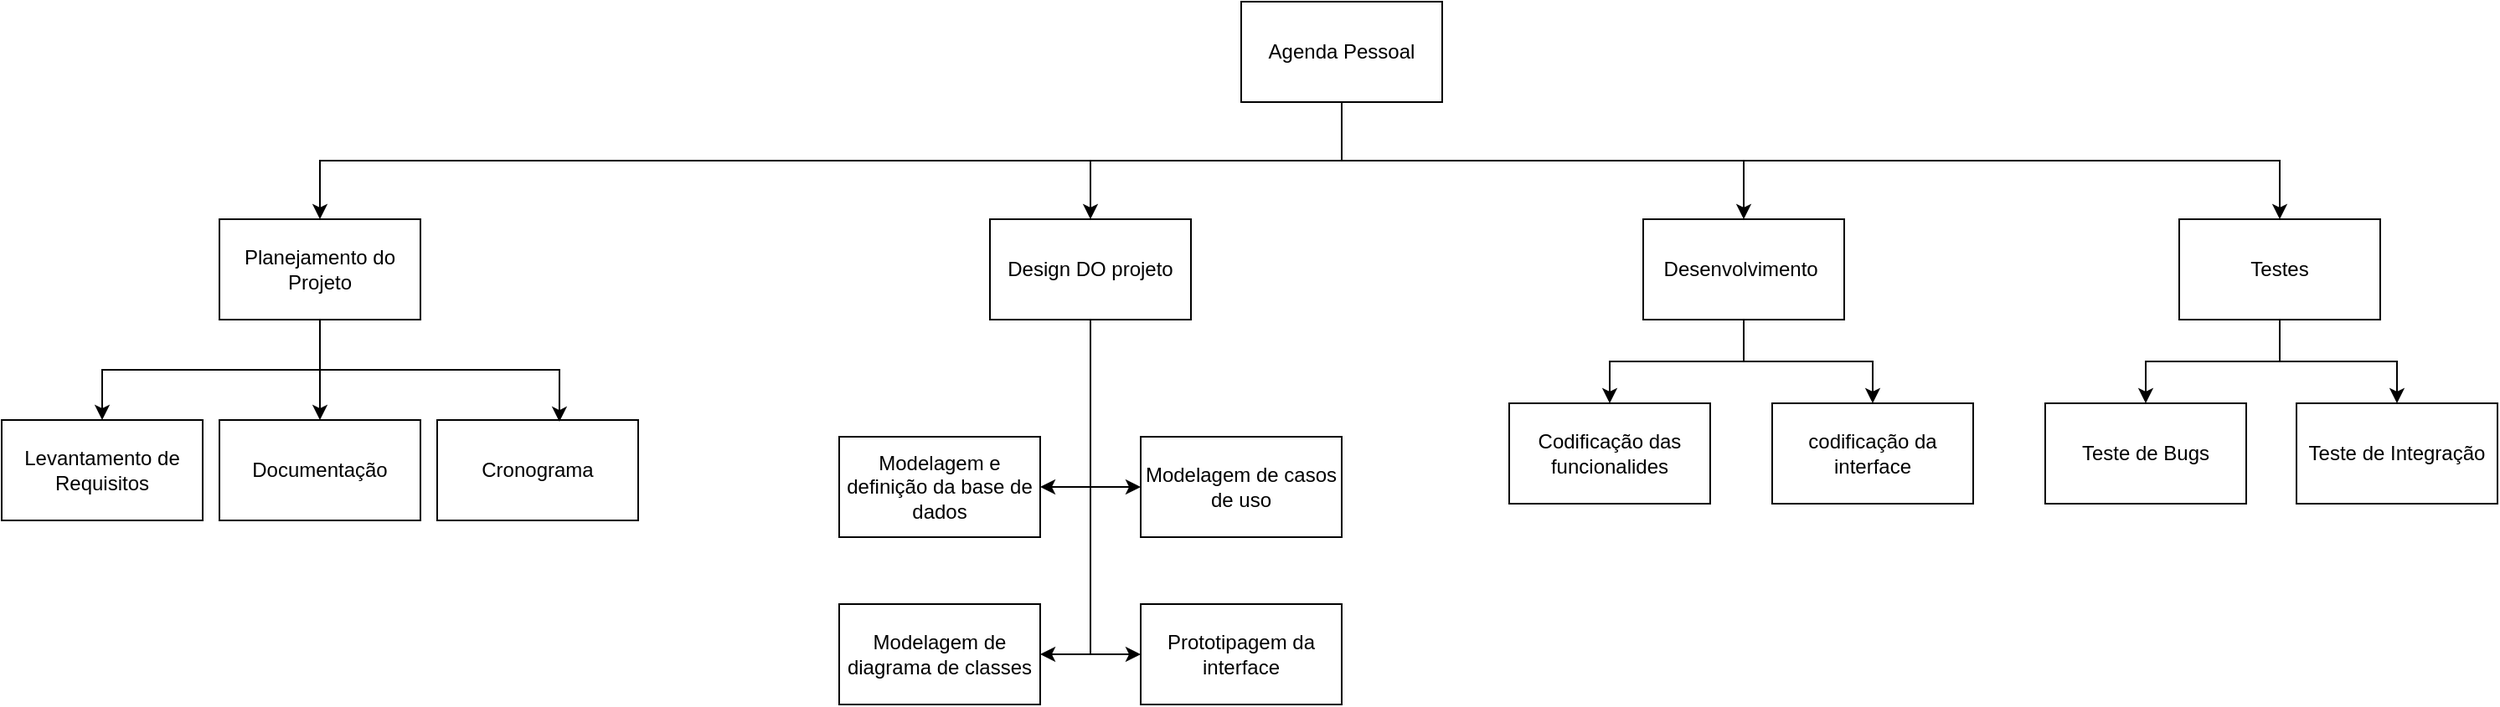 <mxfile version="27.0.8">
  <diagram id="prtHgNgQTEPvFCAcTncT" name="Page-1">
    <mxGraphModel dx="2245" dy="794" grid="1" gridSize="10" guides="1" tooltips="1" connect="1" arrows="1" fold="1" page="1" pageScale="1" pageWidth="827" pageHeight="1169" math="0" shadow="0">
      <root>
        <mxCell id="0" />
        <mxCell id="1" parent="0" />
        <mxCell id="_UiihJvo3bzL0BCgovEB-28" style="edgeStyle=orthogonalEdgeStyle;rounded=0;orthogonalLoop=1;jettySize=auto;html=1;exitX=0.5;exitY=1;exitDx=0;exitDy=0;entryX=0.5;entryY=0;entryDx=0;entryDy=0;" edge="1" parent="1" source="_UiihJvo3bzL0BCgovEB-1" target="_UiihJvo3bzL0BCgovEB-5">
          <mxGeometry relative="1" as="geometry" />
        </mxCell>
        <mxCell id="_UiihJvo3bzL0BCgovEB-29" style="edgeStyle=orthogonalEdgeStyle;rounded=0;orthogonalLoop=1;jettySize=auto;html=1;exitX=0.5;exitY=1;exitDx=0;exitDy=0;" edge="1" parent="1" source="_UiihJvo3bzL0BCgovEB-1" target="_UiihJvo3bzL0BCgovEB-4">
          <mxGeometry relative="1" as="geometry" />
        </mxCell>
        <mxCell id="_UiihJvo3bzL0BCgovEB-30" style="edgeStyle=orthogonalEdgeStyle;rounded=0;orthogonalLoop=1;jettySize=auto;html=1;exitX=0.5;exitY=1;exitDx=0;exitDy=0;entryX=0.5;entryY=0;entryDx=0;entryDy=0;" edge="1" parent="1" source="_UiihJvo3bzL0BCgovEB-1" target="_UiihJvo3bzL0BCgovEB-3">
          <mxGeometry relative="1" as="geometry" />
        </mxCell>
        <mxCell id="_UiihJvo3bzL0BCgovEB-31" style="edgeStyle=orthogonalEdgeStyle;rounded=0;orthogonalLoop=1;jettySize=auto;html=1;exitX=0.5;exitY=1;exitDx=0;exitDy=0;entryX=0.5;entryY=0;entryDx=0;entryDy=0;" edge="1" parent="1" source="_UiihJvo3bzL0BCgovEB-1" target="_UiihJvo3bzL0BCgovEB-2">
          <mxGeometry relative="1" as="geometry" />
        </mxCell>
        <mxCell id="_UiihJvo3bzL0BCgovEB-1" value="Agenda Pessoal" style="rounded=0;whiteSpace=wrap;html=1;" vertex="1" parent="1">
          <mxGeometry x="390" y="180" width="120" height="60" as="geometry" />
        </mxCell>
        <mxCell id="_UiihJvo3bzL0BCgovEB-17" style="edgeStyle=orthogonalEdgeStyle;rounded=0;orthogonalLoop=1;jettySize=auto;html=1;exitX=0.5;exitY=1;exitDx=0;exitDy=0;entryX=0.5;entryY=0;entryDx=0;entryDy=0;" edge="1" parent="1" source="_UiihJvo3bzL0BCgovEB-2" target="_UiihJvo3bzL0BCgovEB-6">
          <mxGeometry relative="1" as="geometry" />
        </mxCell>
        <mxCell id="_UiihJvo3bzL0BCgovEB-18" style="edgeStyle=orthogonalEdgeStyle;rounded=0;orthogonalLoop=1;jettySize=auto;html=1;exitX=0.5;exitY=1;exitDx=0;exitDy=0;entryX=0.5;entryY=0;entryDx=0;entryDy=0;" edge="1" parent="1" source="_UiihJvo3bzL0BCgovEB-2" target="_UiihJvo3bzL0BCgovEB-7">
          <mxGeometry relative="1" as="geometry" />
        </mxCell>
        <mxCell id="_UiihJvo3bzL0BCgovEB-2" value="Planejamento do Projeto" style="rounded=0;whiteSpace=wrap;html=1;" vertex="1" parent="1">
          <mxGeometry x="-220" y="310" width="120" height="60" as="geometry" />
        </mxCell>
        <mxCell id="_UiihJvo3bzL0BCgovEB-20" style="edgeStyle=orthogonalEdgeStyle;rounded=0;orthogonalLoop=1;jettySize=auto;html=1;exitX=0.5;exitY=1;exitDx=0;exitDy=0;entryX=1;entryY=0.5;entryDx=0;entryDy=0;" edge="1" parent="1" source="_UiihJvo3bzL0BCgovEB-3" target="_UiihJvo3bzL0BCgovEB-12">
          <mxGeometry relative="1" as="geometry" />
        </mxCell>
        <mxCell id="_UiihJvo3bzL0BCgovEB-21" style="edgeStyle=orthogonalEdgeStyle;rounded=0;orthogonalLoop=1;jettySize=auto;html=1;exitX=0.5;exitY=1;exitDx=0;exitDy=0;entryX=0;entryY=0.5;entryDx=0;entryDy=0;" edge="1" parent="1" source="_UiihJvo3bzL0BCgovEB-3" target="_UiihJvo3bzL0BCgovEB-9">
          <mxGeometry relative="1" as="geometry" />
        </mxCell>
        <mxCell id="_UiihJvo3bzL0BCgovEB-22" style="edgeStyle=orthogonalEdgeStyle;rounded=0;orthogonalLoop=1;jettySize=auto;html=1;exitX=0.5;exitY=1;exitDx=0;exitDy=0;entryX=1;entryY=0.5;entryDx=0;entryDy=0;" edge="1" parent="1" source="_UiihJvo3bzL0BCgovEB-3" target="_UiihJvo3bzL0BCgovEB-10">
          <mxGeometry relative="1" as="geometry" />
        </mxCell>
        <mxCell id="_UiihJvo3bzL0BCgovEB-23" style="edgeStyle=orthogonalEdgeStyle;rounded=0;orthogonalLoop=1;jettySize=auto;html=1;exitX=0.5;exitY=1;exitDx=0;exitDy=0;entryX=0;entryY=0.5;entryDx=0;entryDy=0;" edge="1" parent="1" source="_UiihJvo3bzL0BCgovEB-3" target="_UiihJvo3bzL0BCgovEB-11">
          <mxGeometry relative="1" as="geometry" />
        </mxCell>
        <mxCell id="_UiihJvo3bzL0BCgovEB-3" value="Design DO projeto" style="rounded=0;whiteSpace=wrap;html=1;" vertex="1" parent="1">
          <mxGeometry x="240" y="310" width="120" height="60" as="geometry" />
        </mxCell>
        <mxCell id="_UiihJvo3bzL0BCgovEB-24" style="edgeStyle=orthogonalEdgeStyle;rounded=0;orthogonalLoop=1;jettySize=auto;html=1;exitX=0.5;exitY=1;exitDx=0;exitDy=0;entryX=0.5;entryY=0;entryDx=0;entryDy=0;" edge="1" parent="1" source="_UiihJvo3bzL0BCgovEB-4" target="_UiihJvo3bzL0BCgovEB-13">
          <mxGeometry relative="1" as="geometry" />
        </mxCell>
        <mxCell id="_UiihJvo3bzL0BCgovEB-25" style="edgeStyle=orthogonalEdgeStyle;rounded=0;orthogonalLoop=1;jettySize=auto;html=1;exitX=0.5;exitY=1;exitDx=0;exitDy=0;entryX=0.5;entryY=0;entryDx=0;entryDy=0;" edge="1" parent="1" source="_UiihJvo3bzL0BCgovEB-4" target="_UiihJvo3bzL0BCgovEB-14">
          <mxGeometry relative="1" as="geometry" />
        </mxCell>
        <mxCell id="_UiihJvo3bzL0BCgovEB-4" value="Desenvolvimento&amp;nbsp;" style="rounded=0;whiteSpace=wrap;html=1;" vertex="1" parent="1">
          <mxGeometry x="630" y="310" width="120" height="60" as="geometry" />
        </mxCell>
        <mxCell id="_UiihJvo3bzL0BCgovEB-26" style="edgeStyle=orthogonalEdgeStyle;rounded=0;orthogonalLoop=1;jettySize=auto;html=1;exitX=0.5;exitY=1;exitDx=0;exitDy=0;entryX=0.5;entryY=0;entryDx=0;entryDy=0;" edge="1" parent="1" source="_UiihJvo3bzL0BCgovEB-5" target="_UiihJvo3bzL0BCgovEB-15">
          <mxGeometry relative="1" as="geometry" />
        </mxCell>
        <mxCell id="_UiihJvo3bzL0BCgovEB-27" style="edgeStyle=orthogonalEdgeStyle;rounded=0;orthogonalLoop=1;jettySize=auto;html=1;exitX=0.5;exitY=1;exitDx=0;exitDy=0;entryX=0.5;entryY=0;entryDx=0;entryDy=0;" edge="1" parent="1" source="_UiihJvo3bzL0BCgovEB-5" target="_UiihJvo3bzL0BCgovEB-16">
          <mxGeometry relative="1" as="geometry" />
        </mxCell>
        <mxCell id="_UiihJvo3bzL0BCgovEB-5" value="Testes" style="rounded=0;whiteSpace=wrap;html=1;" vertex="1" parent="1">
          <mxGeometry x="950" y="310" width="120" height="60" as="geometry" />
        </mxCell>
        <mxCell id="_UiihJvo3bzL0BCgovEB-6" value="Levantamento de Requisitos" style="rounded=0;whiteSpace=wrap;html=1;" vertex="1" parent="1">
          <mxGeometry x="-350" y="430" width="120" height="60" as="geometry" />
        </mxCell>
        <mxCell id="_UiihJvo3bzL0BCgovEB-7" value="Documentação" style="rounded=0;whiteSpace=wrap;html=1;" vertex="1" parent="1">
          <mxGeometry x="-220" y="430" width="120" height="60" as="geometry" />
        </mxCell>
        <mxCell id="_UiihJvo3bzL0BCgovEB-8" value="Cronograma" style="rounded=0;whiteSpace=wrap;html=1;" vertex="1" parent="1">
          <mxGeometry x="-90" y="430" width="120" height="60" as="geometry" />
        </mxCell>
        <mxCell id="_UiihJvo3bzL0BCgovEB-9" value="Modelagem de casos de uso" style="rounded=0;whiteSpace=wrap;html=1;" vertex="1" parent="1">
          <mxGeometry x="330" y="440" width="120" height="60" as="geometry" />
        </mxCell>
        <mxCell id="_UiihJvo3bzL0BCgovEB-10" value="Modelagem de diagrama de classes" style="rounded=0;whiteSpace=wrap;html=1;" vertex="1" parent="1">
          <mxGeometry x="150" y="540" width="120" height="60" as="geometry" />
        </mxCell>
        <mxCell id="_UiihJvo3bzL0BCgovEB-11" value="Prototipagem da interface" style="rounded=0;whiteSpace=wrap;html=1;" vertex="1" parent="1">
          <mxGeometry x="330" y="540" width="120" height="60" as="geometry" />
        </mxCell>
        <mxCell id="_UiihJvo3bzL0BCgovEB-12" value="Modelagem e definição da base de dados" style="rounded=0;whiteSpace=wrap;html=1;" vertex="1" parent="1">
          <mxGeometry x="150" y="440" width="120" height="60" as="geometry" />
        </mxCell>
        <mxCell id="_UiihJvo3bzL0BCgovEB-13" value="Codificação das funcionalides" style="rounded=0;whiteSpace=wrap;html=1;" vertex="1" parent="1">
          <mxGeometry x="550" y="420" width="120" height="60" as="geometry" />
        </mxCell>
        <mxCell id="_UiihJvo3bzL0BCgovEB-14" value="codificação da interface" style="rounded=0;whiteSpace=wrap;html=1;" vertex="1" parent="1">
          <mxGeometry x="707" y="420" width="120" height="60" as="geometry" />
        </mxCell>
        <mxCell id="_UiihJvo3bzL0BCgovEB-15" value="Teste de Bugs" style="rounded=0;whiteSpace=wrap;html=1;" vertex="1" parent="1">
          <mxGeometry x="870" y="420" width="120" height="60" as="geometry" />
        </mxCell>
        <mxCell id="_UiihJvo3bzL0BCgovEB-16" value="Teste de Integração" style="rounded=0;whiteSpace=wrap;html=1;" vertex="1" parent="1">
          <mxGeometry x="1020" y="420" width="120" height="60" as="geometry" />
        </mxCell>
        <mxCell id="_UiihJvo3bzL0BCgovEB-19" style="edgeStyle=orthogonalEdgeStyle;rounded=0;orthogonalLoop=1;jettySize=auto;html=1;exitX=0.5;exitY=1;exitDx=0;exitDy=0;entryX=0.608;entryY=0.017;entryDx=0;entryDy=0;entryPerimeter=0;" edge="1" parent="1" source="_UiihJvo3bzL0BCgovEB-2" target="_UiihJvo3bzL0BCgovEB-8">
          <mxGeometry relative="1" as="geometry" />
        </mxCell>
      </root>
    </mxGraphModel>
  </diagram>
</mxfile>
